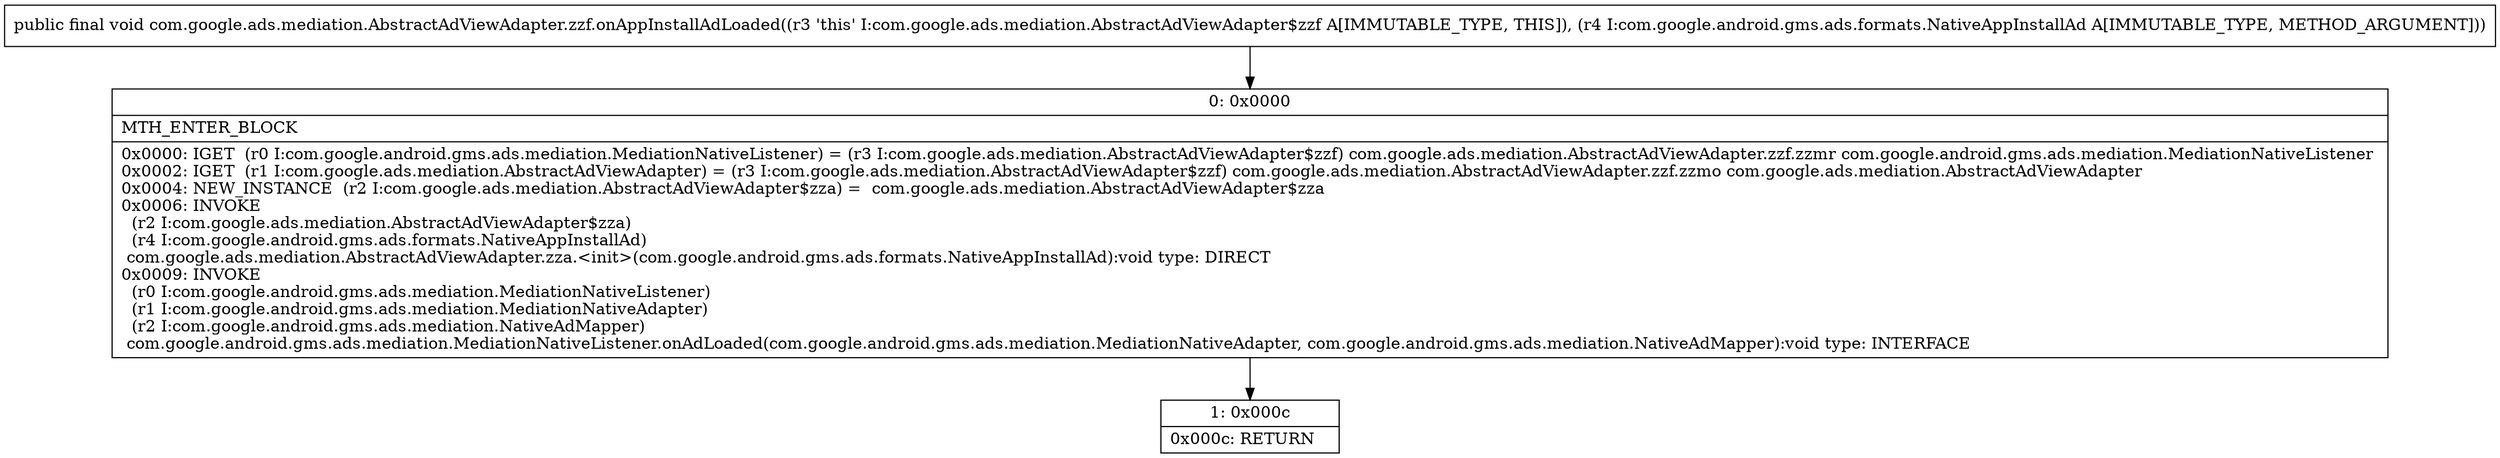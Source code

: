 digraph "CFG forcom.google.ads.mediation.AbstractAdViewAdapter.zzf.onAppInstallAdLoaded(Lcom\/google\/android\/gms\/ads\/formats\/NativeAppInstallAd;)V" {
Node_0 [shape=record,label="{0\:\ 0x0000|MTH_ENTER_BLOCK\l|0x0000: IGET  (r0 I:com.google.android.gms.ads.mediation.MediationNativeListener) = (r3 I:com.google.ads.mediation.AbstractAdViewAdapter$zzf) com.google.ads.mediation.AbstractAdViewAdapter.zzf.zzmr com.google.android.gms.ads.mediation.MediationNativeListener \l0x0002: IGET  (r1 I:com.google.ads.mediation.AbstractAdViewAdapter) = (r3 I:com.google.ads.mediation.AbstractAdViewAdapter$zzf) com.google.ads.mediation.AbstractAdViewAdapter.zzf.zzmo com.google.ads.mediation.AbstractAdViewAdapter \l0x0004: NEW_INSTANCE  (r2 I:com.google.ads.mediation.AbstractAdViewAdapter$zza) =  com.google.ads.mediation.AbstractAdViewAdapter$zza \l0x0006: INVOKE  \l  (r2 I:com.google.ads.mediation.AbstractAdViewAdapter$zza)\l  (r4 I:com.google.android.gms.ads.formats.NativeAppInstallAd)\l com.google.ads.mediation.AbstractAdViewAdapter.zza.\<init\>(com.google.android.gms.ads.formats.NativeAppInstallAd):void type: DIRECT \l0x0009: INVOKE  \l  (r0 I:com.google.android.gms.ads.mediation.MediationNativeListener)\l  (r1 I:com.google.android.gms.ads.mediation.MediationNativeAdapter)\l  (r2 I:com.google.android.gms.ads.mediation.NativeAdMapper)\l com.google.android.gms.ads.mediation.MediationNativeListener.onAdLoaded(com.google.android.gms.ads.mediation.MediationNativeAdapter, com.google.android.gms.ads.mediation.NativeAdMapper):void type: INTERFACE \l}"];
Node_1 [shape=record,label="{1\:\ 0x000c|0x000c: RETURN   \l}"];
MethodNode[shape=record,label="{public final void com.google.ads.mediation.AbstractAdViewAdapter.zzf.onAppInstallAdLoaded((r3 'this' I:com.google.ads.mediation.AbstractAdViewAdapter$zzf A[IMMUTABLE_TYPE, THIS]), (r4 I:com.google.android.gms.ads.formats.NativeAppInstallAd A[IMMUTABLE_TYPE, METHOD_ARGUMENT])) }"];
MethodNode -> Node_0;
Node_0 -> Node_1;
}

